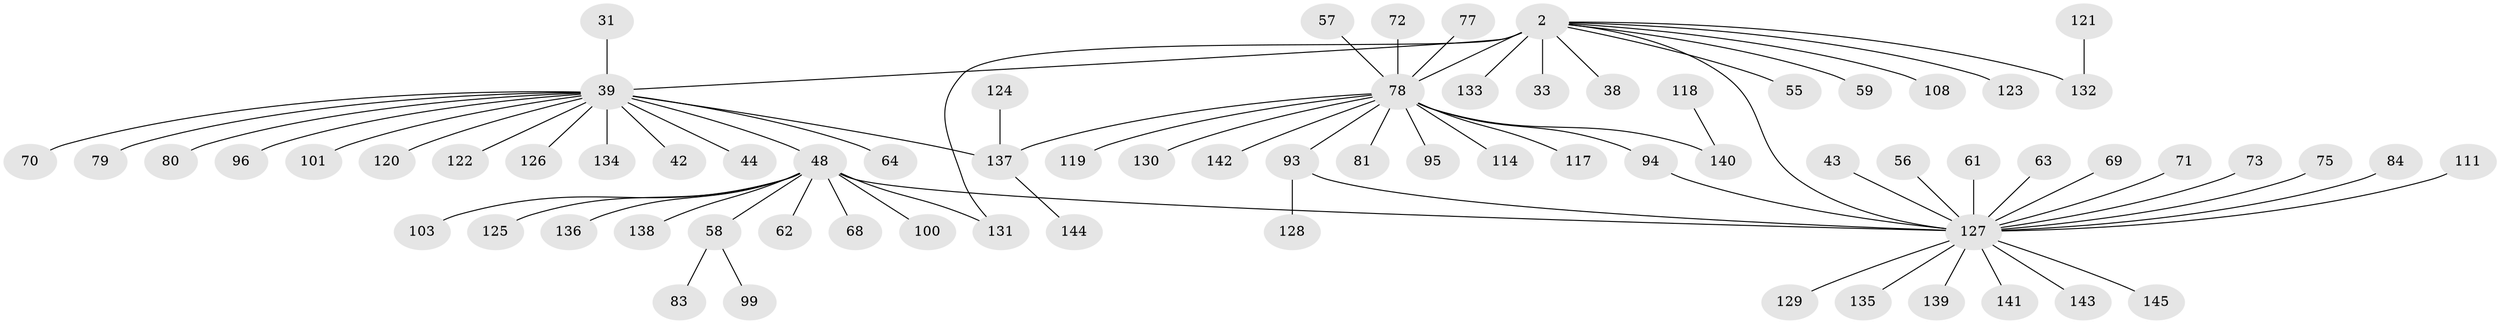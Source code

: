 // original degree distribution, {7: 0.006896551724137931, 15: 0.013793103448275862, 5: 0.034482758620689655, 3: 0.09655172413793103, 1: 0.6068965517241379, 11: 0.006896551724137931, 13: 0.006896551724137931, 2: 0.15172413793103448, 6: 0.013793103448275862, 12: 0.006896551724137931, 4: 0.05517241379310345}
// Generated by graph-tools (version 1.1) at 2025/50/03/04/25 21:50:58]
// undirected, 72 vertices, 76 edges
graph export_dot {
graph [start="1"]
  node [color=gray90,style=filled];
  2;
  31;
  33 [super="+20"];
  38;
  39 [super="+23"];
  42;
  43;
  44 [super="+37"];
  48 [super="+26+16"];
  55 [super="+9"];
  56;
  57;
  58 [super="+50"];
  59;
  61;
  62;
  63;
  64;
  68;
  69;
  70 [super="+52"];
  71;
  72 [super="+25"];
  73 [super="+28+53"];
  75 [super="+66"];
  77 [super="+35"];
  78 [super="+19+18"];
  79;
  80;
  81;
  83;
  84;
  93 [super="+91"];
  94;
  95;
  96;
  99;
  100;
  101 [super="+29"];
  103;
  108;
  111;
  114 [super="+14+21+51+86"];
  117;
  118;
  119 [super="+113"];
  120 [super="+46+107"];
  121;
  122 [super="+47+85"];
  123;
  124;
  125;
  126;
  127 [super="+116+17+30+10+36+40"];
  128;
  129;
  130 [super="+60+102"];
  131 [super="+45"];
  132 [super="+67+74+90+106+110"];
  133;
  134;
  135;
  136;
  137 [super="+98+112"];
  138;
  139;
  140 [super="+22+92+115"];
  141 [super="+76"];
  142;
  143 [super="+88"];
  144;
  145;
  2 -- 38;
  2 -- 39 [weight=2];
  2 -- 59;
  2 -- 78 [weight=3];
  2 -- 108;
  2 -- 123;
  2 -- 133;
  2 -- 131;
  2 -- 127;
  2 -- 55;
  2 -- 33;
  2 -- 132;
  31 -- 39;
  39 -- 80;
  39 -- 64;
  39 -- 96;
  39 -- 134;
  39 -- 42;
  39 -- 79;
  39 -- 126;
  39 -- 48;
  39 -- 122;
  39 -- 120;
  39 -- 101;
  39 -- 44;
  39 -- 70;
  39 -- 137 [weight=2];
  43 -- 127;
  48 -- 125;
  48 -- 131 [weight=3];
  48 -- 138;
  48 -- 100;
  48 -- 68;
  48 -- 103;
  48 -- 136;
  48 -- 58 [weight=2];
  48 -- 62;
  48 -- 127;
  56 -- 127;
  57 -- 78;
  58 -- 99;
  58 -- 83;
  61 -- 127;
  63 -- 127;
  69 -- 127;
  71 -- 127;
  72 -- 78;
  73 -- 127;
  75 -- 127;
  77 -- 78;
  78 -- 81;
  78 -- 117;
  78 -- 142;
  78 -- 95;
  78 -- 93;
  78 -- 94;
  78 -- 114;
  78 -- 140;
  78 -- 130;
  78 -- 137 [weight=2];
  78 -- 119;
  84 -- 127;
  93 -- 127 [weight=2];
  93 -- 128;
  94 -- 127;
  111 -- 127;
  118 -- 140;
  121 -- 132;
  124 -- 137;
  127 -- 129;
  127 -- 135;
  127 -- 139;
  127 -- 145;
  127 -- 141;
  127 -- 143;
  137 -- 144;
}
